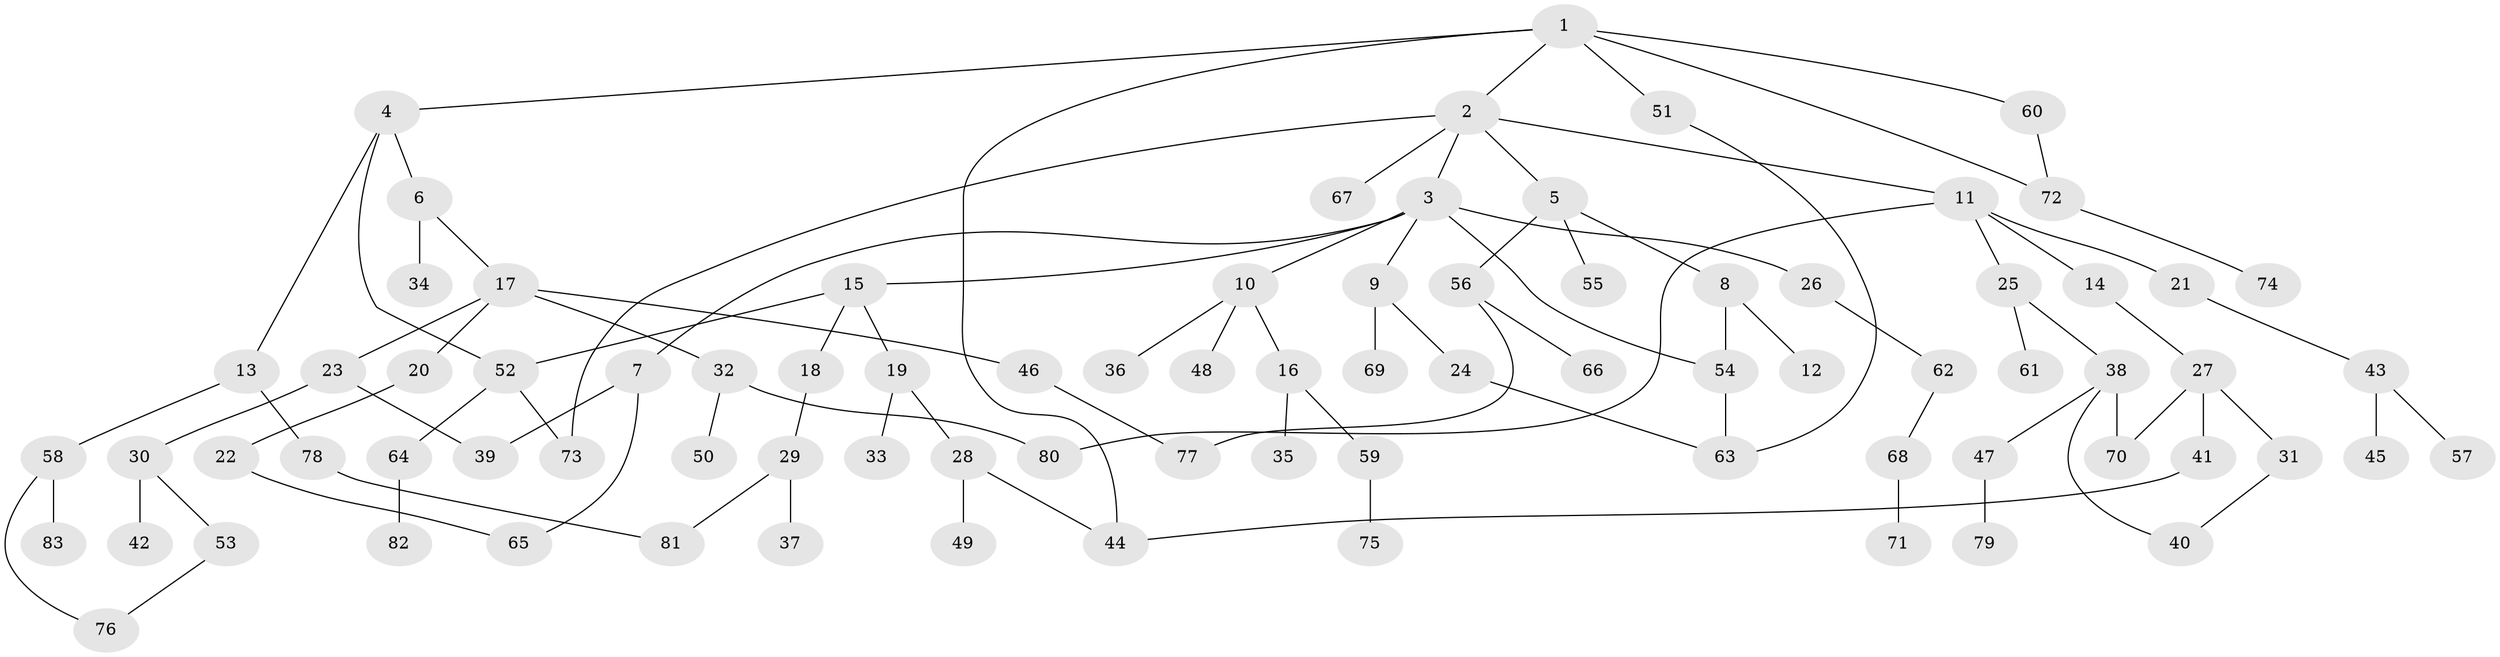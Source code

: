 // coarse degree distribution, {12: 0.030303030303030304, 10: 0.030303030303030304, 3: 0.15151515151515152, 7: 0.030303030303030304, 4: 0.030303030303030304, 1: 0.36363636363636365, 2: 0.36363636363636365}
// Generated by graph-tools (version 1.1) at 2025/16/03/04/25 18:16:59]
// undirected, 83 vertices, 98 edges
graph export_dot {
graph [start="1"]
  node [color=gray90,style=filled];
  1;
  2;
  3;
  4;
  5;
  6;
  7;
  8;
  9;
  10;
  11;
  12;
  13;
  14;
  15;
  16;
  17;
  18;
  19;
  20;
  21;
  22;
  23;
  24;
  25;
  26;
  27;
  28;
  29;
  30;
  31;
  32;
  33;
  34;
  35;
  36;
  37;
  38;
  39;
  40;
  41;
  42;
  43;
  44;
  45;
  46;
  47;
  48;
  49;
  50;
  51;
  52;
  53;
  54;
  55;
  56;
  57;
  58;
  59;
  60;
  61;
  62;
  63;
  64;
  65;
  66;
  67;
  68;
  69;
  70;
  71;
  72;
  73;
  74;
  75;
  76;
  77;
  78;
  79;
  80;
  81;
  82;
  83;
  1 -- 2;
  1 -- 4;
  1 -- 44;
  1 -- 51;
  1 -- 60;
  1 -- 72;
  2 -- 3;
  2 -- 5;
  2 -- 11;
  2 -- 67;
  2 -- 73;
  3 -- 7;
  3 -- 9;
  3 -- 10;
  3 -- 15;
  3 -- 26;
  3 -- 54;
  4 -- 6;
  4 -- 13;
  4 -- 52;
  5 -- 8;
  5 -- 55;
  5 -- 56;
  6 -- 17;
  6 -- 34;
  7 -- 39;
  7 -- 65;
  8 -- 12;
  8 -- 54;
  9 -- 24;
  9 -- 69;
  10 -- 16;
  10 -- 36;
  10 -- 48;
  11 -- 14;
  11 -- 21;
  11 -- 25;
  11 -- 80;
  13 -- 58;
  13 -- 78;
  14 -- 27;
  15 -- 18;
  15 -- 19;
  15 -- 52;
  16 -- 35;
  16 -- 59;
  17 -- 20;
  17 -- 23;
  17 -- 32;
  17 -- 46;
  18 -- 29;
  19 -- 28;
  19 -- 33;
  20 -- 22;
  21 -- 43;
  22 -- 65;
  23 -- 30;
  23 -- 39;
  24 -- 63;
  25 -- 38;
  25 -- 61;
  26 -- 62;
  27 -- 31;
  27 -- 41;
  27 -- 70;
  28 -- 49;
  28 -- 44;
  29 -- 37;
  29 -- 81;
  30 -- 42;
  30 -- 53;
  31 -- 40;
  32 -- 50;
  32 -- 80;
  38 -- 40;
  38 -- 47;
  38 -- 70;
  41 -- 44;
  43 -- 45;
  43 -- 57;
  46 -- 77;
  47 -- 79;
  51 -- 63;
  52 -- 64;
  52 -- 73;
  53 -- 76;
  54 -- 63;
  56 -- 66;
  56 -- 77;
  58 -- 76;
  58 -- 83;
  59 -- 75;
  60 -- 72;
  62 -- 68;
  64 -- 82;
  68 -- 71;
  72 -- 74;
  78 -- 81;
}
